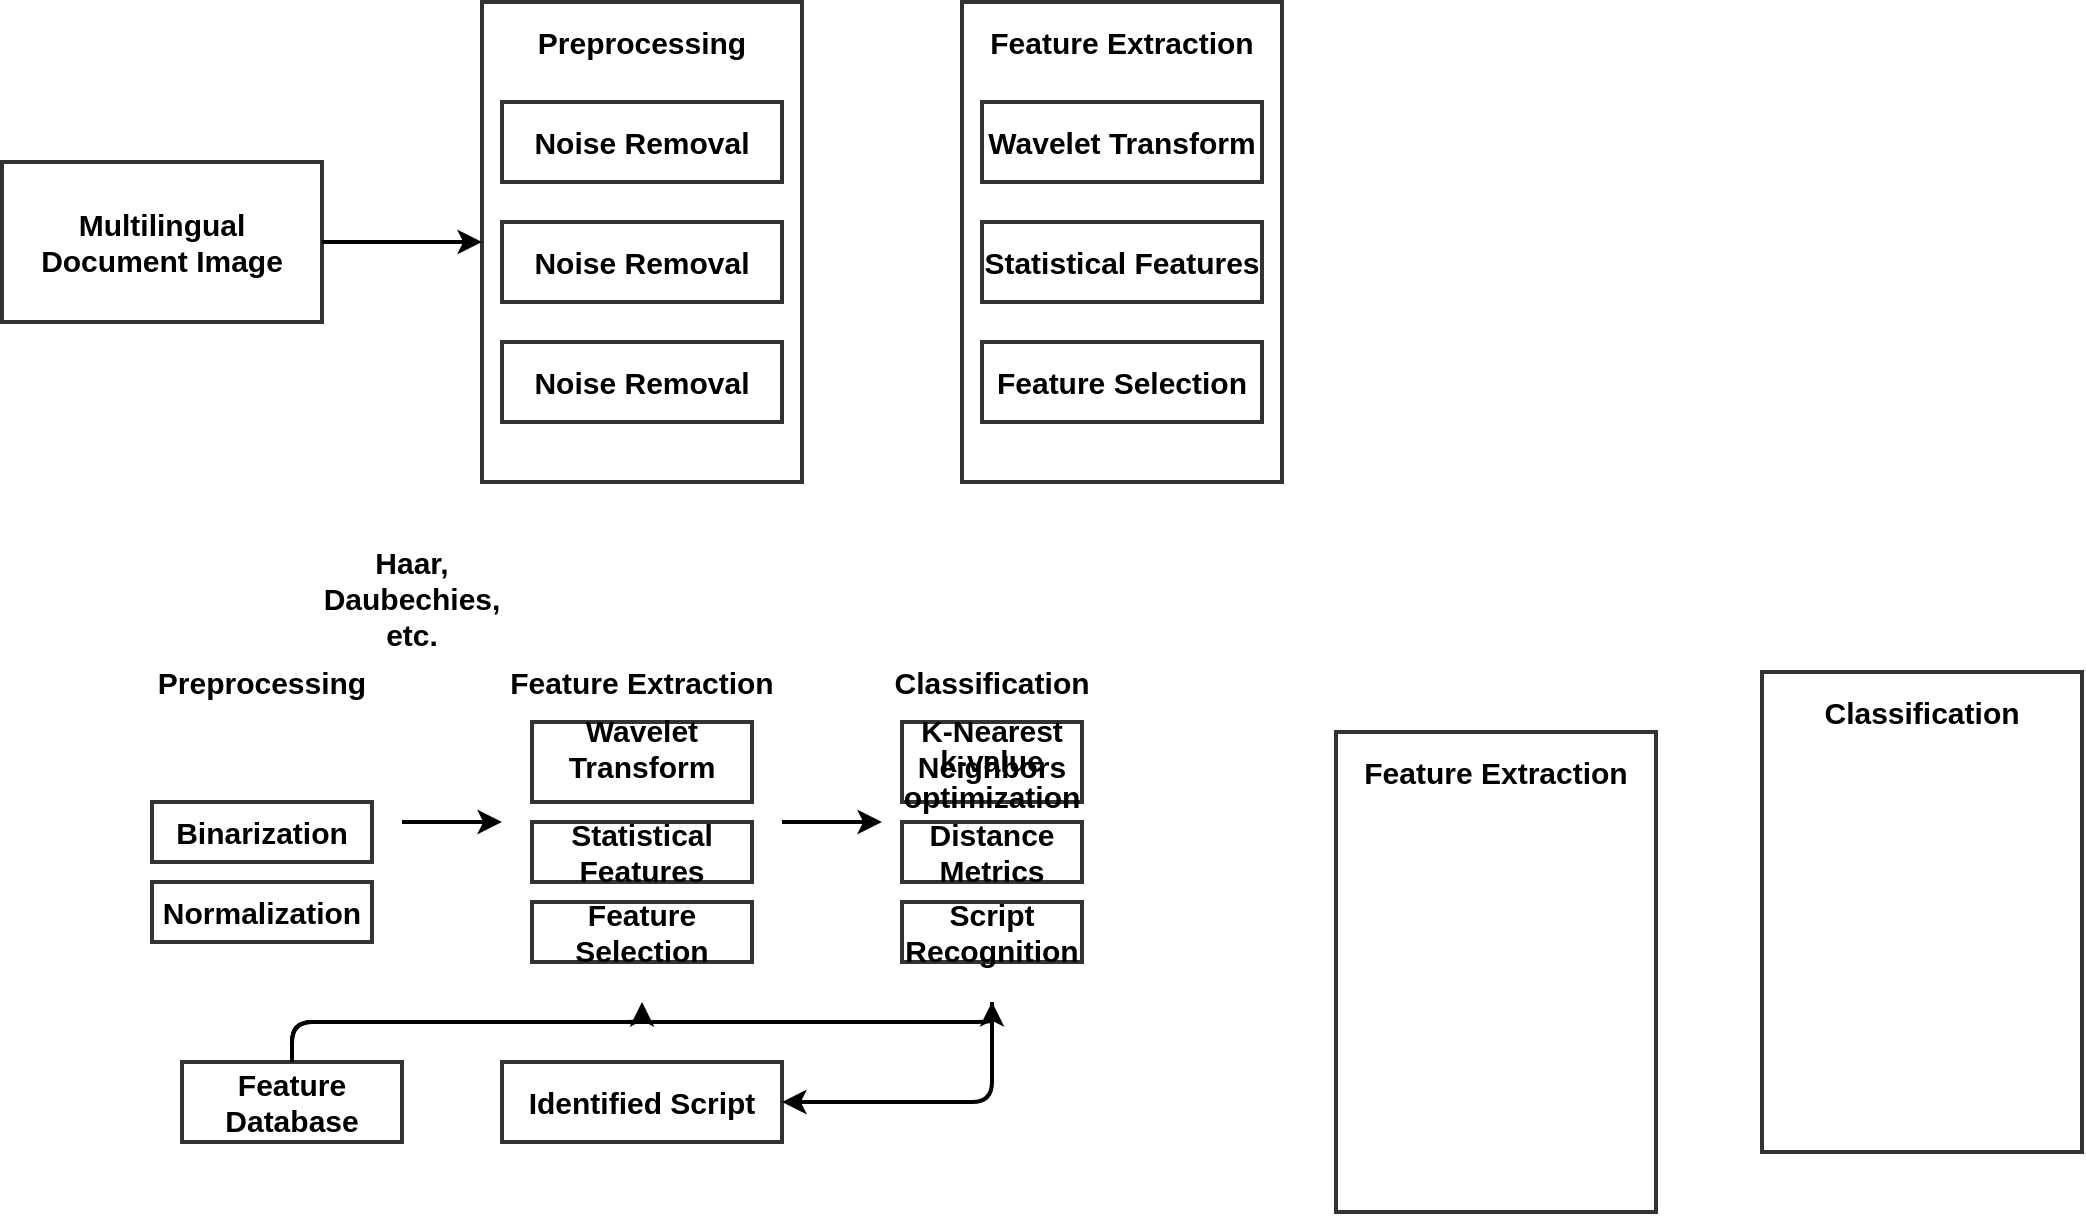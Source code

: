 <mxfile version="26.1.0">
  <diagram name="Page-1" id="Cv1-WxYaIpTdHHCbRo7C">
    <mxGraphModel dx="1829" dy="531" grid="1" gridSize="10" guides="1" tooltips="1" connect="1" arrows="1" fold="1" page="1" pageScale="1" pageWidth="827" pageHeight="1169" math="0" shadow="0">
      <root>
        <mxCell id="0" />
        <mxCell id="1" parent="0" />
        <mxCell id="uzRomYNOrLV1fTSC3tp6-45" value="Multilingual Document Image" style="rounded=0;whiteSpace=wrap;html=1;fillColor=none;strokeColor=#333333;strokeWidth=2;fontStyle=1;fontSize=15;" vertex="1" parent="1">
          <mxGeometry y="160" width="160" height="80" as="geometry" />
        </mxCell>
        <mxCell id="uzRomYNOrLV1fTSC3tp6-46" value="Preprocessing" style="rounded=0;whiteSpace=wrap;html=1;fillColor=none;strokeColor=#333333;strokeWidth=2;fontStyle=1;fontSize=15;verticalAlign=top;spacingTop=5;" vertex="1" parent="1">
          <mxGeometry x="240" y="80" width="160" height="240" as="geometry" />
        </mxCell>
        <mxCell id="uzRomYNOrLV1fTSC3tp6-47" value="Preprocessing" style="text;html=1;strokeColor=none;fillColor=none;align=center;verticalAlign=middle;whiteSpace=wrap;rounded=0;fontSize=15;fontStyle=1;strokeWidth=2;" vertex="1" parent="1">
          <mxGeometry x="60" y="410" width="140" height="20" as="geometry" />
        </mxCell>
        <mxCell id="uzRomYNOrLV1fTSC3tp6-48" value="Noise Removal" style="rounded=0;whiteSpace=wrap;html=1;fillColor=none;strokeColor=#333333;strokeWidth=2;fontStyle=1;fontSize=15;" vertex="1" parent="1">
          <mxGeometry x="250" y="130" width="140" height="40" as="geometry" />
        </mxCell>
        <mxCell id="uzRomYNOrLV1fTSC3tp6-49" value="Binarization" style="rounded=0;whiteSpace=wrap;html=1;fillColor=none;strokeColor=#333333;strokeWidth=2;fontStyle=1;fontSize=15;" vertex="1" parent="1">
          <mxGeometry x="75" y="480" width="110" height="30" as="geometry" />
        </mxCell>
        <mxCell id="uzRomYNOrLV1fTSC3tp6-50" value="Normalization" style="rounded=0;whiteSpace=wrap;html=1;fillColor=none;strokeColor=#333333;strokeWidth=2;fontStyle=1;fontSize=15;" vertex="1" parent="1">
          <mxGeometry x="75" y="520" width="110" height="30" as="geometry" />
        </mxCell>
        <mxCell id="uzRomYNOrLV1fTSC3tp6-51" value="Feature Extraction" style="rounded=0;whiteSpace=wrap;html=1;fillColor=none;strokeColor=#333333;strokeWidth=2;fontStyle=1;fontSize=15;verticalAlign=top;spacingTop=5;" vertex="1" parent="1">
          <mxGeometry x="667" y="445" width="160" height="240" as="geometry" />
        </mxCell>
        <mxCell id="uzRomYNOrLV1fTSC3tp6-52" value="Feature Extraction" style="text;html=1;strokeColor=none;fillColor=none;align=center;verticalAlign=middle;whiteSpace=wrap;rounded=0;fontSize=15;fontStyle=1;strokeWidth=2;" vertex="1" parent="1">
          <mxGeometry x="250" y="410" width="140" height="20" as="geometry" />
        </mxCell>
        <mxCell id="uzRomYNOrLV1fTSC3tp6-53" value="" style="rounded=0;whiteSpace=wrap;html=1;fillColor=none;strokeColor=#333333;strokeWidth=2;fontStyle=1;fontSize=15;" vertex="1" parent="1">
          <mxGeometry x="265" y="440" width="110" height="40" as="geometry" />
        </mxCell>
        <mxCell id="uzRomYNOrLV1fTSC3tp6-54" value="Wavelet Transform" style="text;html=1;strokeColor=none;fillColor=none;align=center;verticalAlign=middle;whiteSpace=wrap;rounded=0;fontSize=15;fontStyle=1;strokeWidth=2;" vertex="1" parent="1">
          <mxGeometry x="265" y="445" width="110" height="15" as="geometry" />
        </mxCell>
        <mxCell id="uzRomYNOrLV1fTSC3tp6-55" value="Haar, Daubechies, etc." style="text;html=1;strokeColor=none;fillColor=none;align=center;verticalAlign=middle;whiteSpace=wrap;rounded=0;fontSize=15;strokeWidth=2;fontStyle=1" vertex="1" parent="1">
          <mxGeometry x="150" y="370" width="110" height="15" as="geometry" />
        </mxCell>
        <mxCell id="uzRomYNOrLV1fTSC3tp6-56" value="Statistical Features" style="rounded=0;whiteSpace=wrap;html=1;fillColor=none;strokeColor=#333333;strokeWidth=2;fontStyle=1;fontSize=15;" vertex="1" parent="1">
          <mxGeometry x="265" y="490" width="110" height="30" as="geometry" />
        </mxCell>
        <mxCell id="uzRomYNOrLV1fTSC3tp6-57" value="Feature Selection" style="rounded=0;whiteSpace=wrap;html=1;fillColor=none;strokeColor=#333333;strokeWidth=2;fontStyle=1;fontSize=15;" vertex="1" parent="1">
          <mxGeometry x="265" y="530" width="110" height="30" as="geometry" />
        </mxCell>
        <mxCell id="uzRomYNOrLV1fTSC3tp6-58" value="Classification" style="rounded=0;whiteSpace=wrap;html=1;fillColor=none;strokeColor=#333333;strokeWidth=2;fontStyle=1;fontSize=15;verticalAlign=top;spacingTop=5;" vertex="1" parent="1">
          <mxGeometry x="880" y="415" width="160" height="240" as="geometry" />
        </mxCell>
        <mxCell id="uzRomYNOrLV1fTSC3tp6-59" value="Classification" style="text;html=1;strokeColor=none;fillColor=none;align=center;verticalAlign=middle;whiteSpace=wrap;rounded=0;fontSize=15;fontStyle=1;strokeWidth=2;" vertex="1" parent="1">
          <mxGeometry x="440" y="410" width="110" height="20" as="geometry" />
        </mxCell>
        <mxCell id="uzRomYNOrLV1fTSC3tp6-60" value="" style="rounded=0;whiteSpace=wrap;html=1;fillColor=none;strokeColor=#333333;strokeWidth=2;fontStyle=1;fontSize=15;" vertex="1" parent="1">
          <mxGeometry x="450" y="440" width="90" height="40" as="geometry" />
        </mxCell>
        <mxCell id="uzRomYNOrLV1fTSC3tp6-61" value="K-Nearest Neighbors" style="text;html=1;strokeColor=none;fillColor=none;align=center;verticalAlign=middle;whiteSpace=wrap;rounded=0;fontSize=15;fontStyle=1;strokeWidth=2;" vertex="1" parent="1">
          <mxGeometry x="450" y="445" width="90" height="15" as="geometry" />
        </mxCell>
        <mxCell id="uzRomYNOrLV1fTSC3tp6-62" value="k-value optimization" style="text;html=1;strokeColor=none;fillColor=none;align=center;verticalAlign=middle;whiteSpace=wrap;rounded=0;fontSize=15;strokeWidth=2;fontStyle=1" vertex="1" parent="1">
          <mxGeometry x="450" y="460" width="90" height="15" as="geometry" />
        </mxCell>
        <mxCell id="uzRomYNOrLV1fTSC3tp6-63" value="Distance Metrics" style="rounded=0;whiteSpace=wrap;html=1;fillColor=none;strokeColor=#333333;strokeWidth=2;fontStyle=1;fontSize=15;" vertex="1" parent="1">
          <mxGeometry x="450" y="490" width="90" height="30" as="geometry" />
        </mxCell>
        <mxCell id="uzRomYNOrLV1fTSC3tp6-64" value="Script Recognition" style="rounded=0;whiteSpace=wrap;html=1;fillColor=none;strokeColor=#333333;strokeWidth=2;fontStyle=1;fontSize=15;" vertex="1" parent="1">
          <mxGeometry x="450" y="530" width="90" height="30" as="geometry" />
        </mxCell>
        <mxCell id="uzRomYNOrLV1fTSC3tp6-65" value="Identified Script" style="rounded=0;whiteSpace=wrap;html=1;fillColor=none;strokeColor=#333333;strokeWidth=2;fontStyle=1;fontSize=15;" vertex="1" parent="1">
          <mxGeometry x="250" y="610" width="140" height="40" as="geometry" />
        </mxCell>
        <mxCell id="uzRomYNOrLV1fTSC3tp6-66" value="Feature Database" style="rounded=0;whiteSpace=wrap;html=1;fillColor=none;strokeColor=#333333;strokeWidth=2;fontStyle=1;fontSize=15;" vertex="1" parent="1">
          <mxGeometry x="90" y="610" width="110" height="40" as="geometry" />
        </mxCell>
        <mxCell id="uzRomYNOrLV1fTSC3tp6-67" value="" style="endArrow=classic;html=1;strokeWidth=2;exitX=1;exitY=0.5;exitDx=0;exitDy=0;entryX=0;entryY=0.5;entryDx=0;entryDy=0;fontStyle=1;fontSize=15;" edge="1" parent="1" source="uzRomYNOrLV1fTSC3tp6-45" target="uzRomYNOrLV1fTSC3tp6-46">
          <mxGeometry width="50" height="50" relative="1" as="geometry">
            <mxPoint x="200" y="140" as="sourcePoint" />
            <mxPoint x="250" y="140" as="targetPoint" />
          </mxGeometry>
        </mxCell>
        <mxCell id="uzRomYNOrLV1fTSC3tp6-68" value="" style="endArrow=classic;html=1;strokeWidth=2;exitX=1;exitY=0.5;exitDx=0;exitDy=0;entryX=0;entryY=0.5;entryDx=0;entryDy=0;fontStyle=1;fontSize=15;" edge="1" parent="1">
          <mxGeometry width="50" height="50" relative="1" as="geometry">
            <mxPoint x="200" y="490" as="sourcePoint" />
            <mxPoint x="250" y="490" as="targetPoint" />
          </mxGeometry>
        </mxCell>
        <mxCell id="uzRomYNOrLV1fTSC3tp6-69" value="" style="endArrow=classic;html=1;strokeWidth=2;exitX=1;exitY=0.5;exitDx=0;exitDy=0;entryX=0;entryY=0.5;entryDx=0;entryDy=0;fontStyle=1;fontSize=15;" edge="1" parent="1">
          <mxGeometry width="50" height="50" relative="1" as="geometry">
            <mxPoint x="390" y="490" as="sourcePoint" />
            <mxPoint x="440" y="490" as="targetPoint" />
          </mxGeometry>
        </mxCell>
        <mxCell id="uzRomYNOrLV1fTSC3tp6-70" value="" style="endArrow=classic;html=1;strokeWidth=2;fontStyle=1;fontSize=15;" edge="1" parent="1">
          <mxGeometry width="50" height="50" relative="1" as="geometry">
            <mxPoint x="495" y="580" as="sourcePoint" />
            <mxPoint x="390" y="630" as="targetPoint" />
            <Array as="points">
              <mxPoint x="495" y="630" />
            </Array>
          </mxGeometry>
        </mxCell>
        <mxCell id="uzRomYNOrLV1fTSC3tp6-71" value="" style="endArrow=classic;html=1;strokeWidth=2;fontStyle=1;fontSize=15;" edge="1" parent="1">
          <mxGeometry width="50" height="50" relative="1" as="geometry">
            <mxPoint x="145" y="610" as="sourcePoint" />
            <mxPoint x="320" y="580" as="targetPoint" />
            <Array as="points">
              <mxPoint x="145" y="590" />
              <mxPoint x="320" y="590" />
            </Array>
          </mxGeometry>
        </mxCell>
        <mxCell id="uzRomYNOrLV1fTSC3tp6-72" value="" style="endArrow=classic;html=1;strokeWidth=2;fontStyle=1;fontSize=15;" edge="1" parent="1">
          <mxGeometry width="50" height="50" relative="1" as="geometry">
            <mxPoint x="145" y="610" as="sourcePoint" />
            <mxPoint x="495" y="580" as="targetPoint" />
            <Array as="points">
              <mxPoint x="145" y="590" />
              <mxPoint x="495" y="590" />
            </Array>
          </mxGeometry>
        </mxCell>
        <mxCell id="uzRomYNOrLV1fTSC3tp6-83" value="Noise Removal" style="rounded=0;whiteSpace=wrap;html=1;fillColor=none;strokeColor=#333333;strokeWidth=2;fontStyle=1;fontSize=15;" vertex="1" parent="1">
          <mxGeometry x="250" y="190" width="140" height="40" as="geometry" />
        </mxCell>
        <mxCell id="uzRomYNOrLV1fTSC3tp6-84" value="Noise Removal" style="rounded=0;whiteSpace=wrap;html=1;fillColor=none;strokeColor=#333333;strokeWidth=2;fontStyle=1;fontSize=15;" vertex="1" parent="1">
          <mxGeometry x="250" y="250" width="140" height="40" as="geometry" />
        </mxCell>
        <mxCell id="uzRomYNOrLV1fTSC3tp6-85" value="Feature Extraction" style="rounded=0;whiteSpace=wrap;html=1;fillColor=none;strokeColor=#333333;strokeWidth=2;fontStyle=1;fontSize=15;verticalAlign=top;spacingTop=5;" vertex="1" parent="1">
          <mxGeometry x="480" y="80" width="160" height="240" as="geometry" />
        </mxCell>
        <mxCell id="uzRomYNOrLV1fTSC3tp6-86" value="Wavelet Transform" style="rounded=0;whiteSpace=wrap;html=1;fillColor=none;strokeColor=#333333;strokeWidth=2;fontStyle=1;fontSize=15;" vertex="1" parent="1">
          <mxGeometry x="490" y="130" width="140" height="40" as="geometry" />
        </mxCell>
        <mxCell id="uzRomYNOrLV1fTSC3tp6-87" value="Statistical Features" style="rounded=0;whiteSpace=wrap;html=1;fillColor=none;strokeColor=#333333;strokeWidth=2;fontStyle=1;fontSize=15;" vertex="1" parent="1">
          <mxGeometry x="490" y="190" width="140" height="40" as="geometry" />
        </mxCell>
        <mxCell id="uzRomYNOrLV1fTSC3tp6-88" value="Feature Selection" style="rounded=0;whiteSpace=wrap;html=1;fillColor=none;strokeColor=#333333;strokeWidth=2;fontStyle=1;fontSize=15;" vertex="1" parent="1">
          <mxGeometry x="490" y="250" width="140" height="40" as="geometry" />
        </mxCell>
      </root>
    </mxGraphModel>
  </diagram>
</mxfile>
